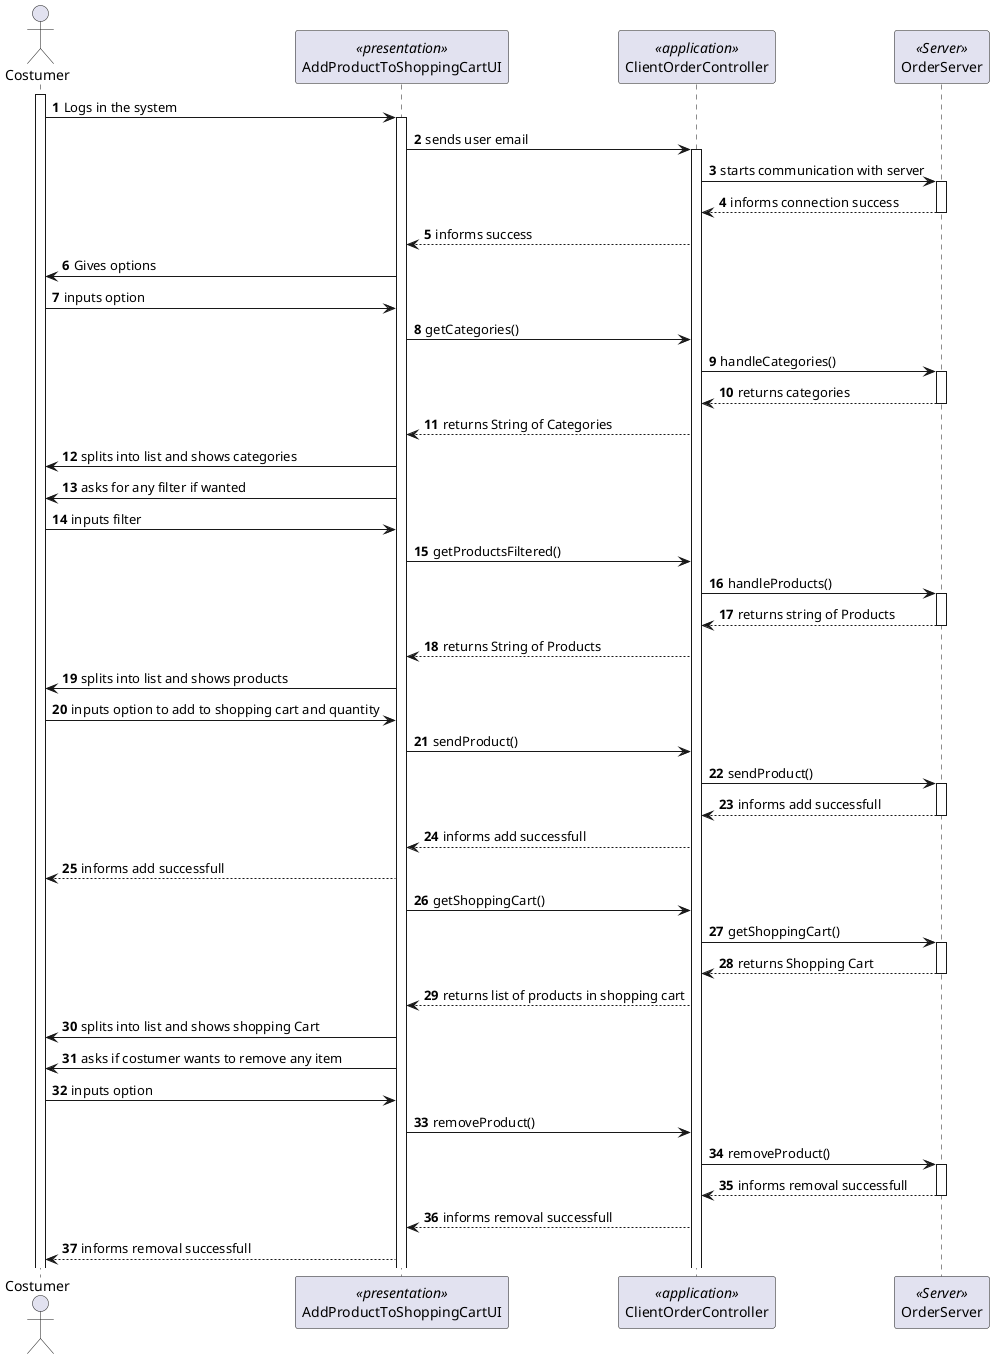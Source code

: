 @startuml

autonumber
actor "Costumer" as WE
participant AddProductToShoppingCartUI as UI <<presentation>>
participant ClientOrderController as Controller <<application>>
participant OrderServer as ORD <<Server>>

activate WE
WE -> UI : Logs in the system
activate UI
UI -> Controller: sends user email
activate Controller
Controller -> ORD : starts communication with server
activate ORD
ORD--> Controller : informs connection success
deactivate ORD
Controller --> UI: informs success
UI-> WE: Gives options
WE-> UI: inputs option
UI-> Controller : getCategories()
Controller -> ORD: handleCategories()
activate ORD
ORD--> Controller: returns categories
deactivate ORD
Controller --> UI: returns String of Categories
UI-> WE: splits into list and shows categories
UI-> WE: asks for any filter if wanted
WE->UI: inputs filter
UI-> Controller : getProductsFiltered()
Controller -> ORD : handleProducts()
activate ORD
ORD--> Controller: returns string of Products
deactivate ORD
Controller --> UI : returns String of Products
UI -> WE: splits into list and shows products
WE-> UI: inputs option to add to shopping cart and quantity
UI->Controller: sendProduct()
Controller -> ORD: sendProduct()
activate ORD
ORD--> Controller: informs add successfull
deactivate ORD
Controller--> UI: informs add successfull
UI--> WE: informs add successfull
UI-> Controller: getShoppingCart()
Controller-> ORD: getShoppingCart()
activate ORD
ORD-->Controller: returns Shopping Cart
deactivate ORD
Controller--> UI: returns list of products in shopping cart
UI-> WE: splits into list and shows shopping Cart
UI->WE: asks if costumer wants to remove any item
WE-> UI: inputs option
UI-> Controller: removeProduct()
Controller-> ORD: removeProduct()
activate ORD
ORD--> Controller: informs removal successfull
deactivate ORD
Controller --> UI:informs removal successfull
UI--> WE: informs removal successfull
@enduml